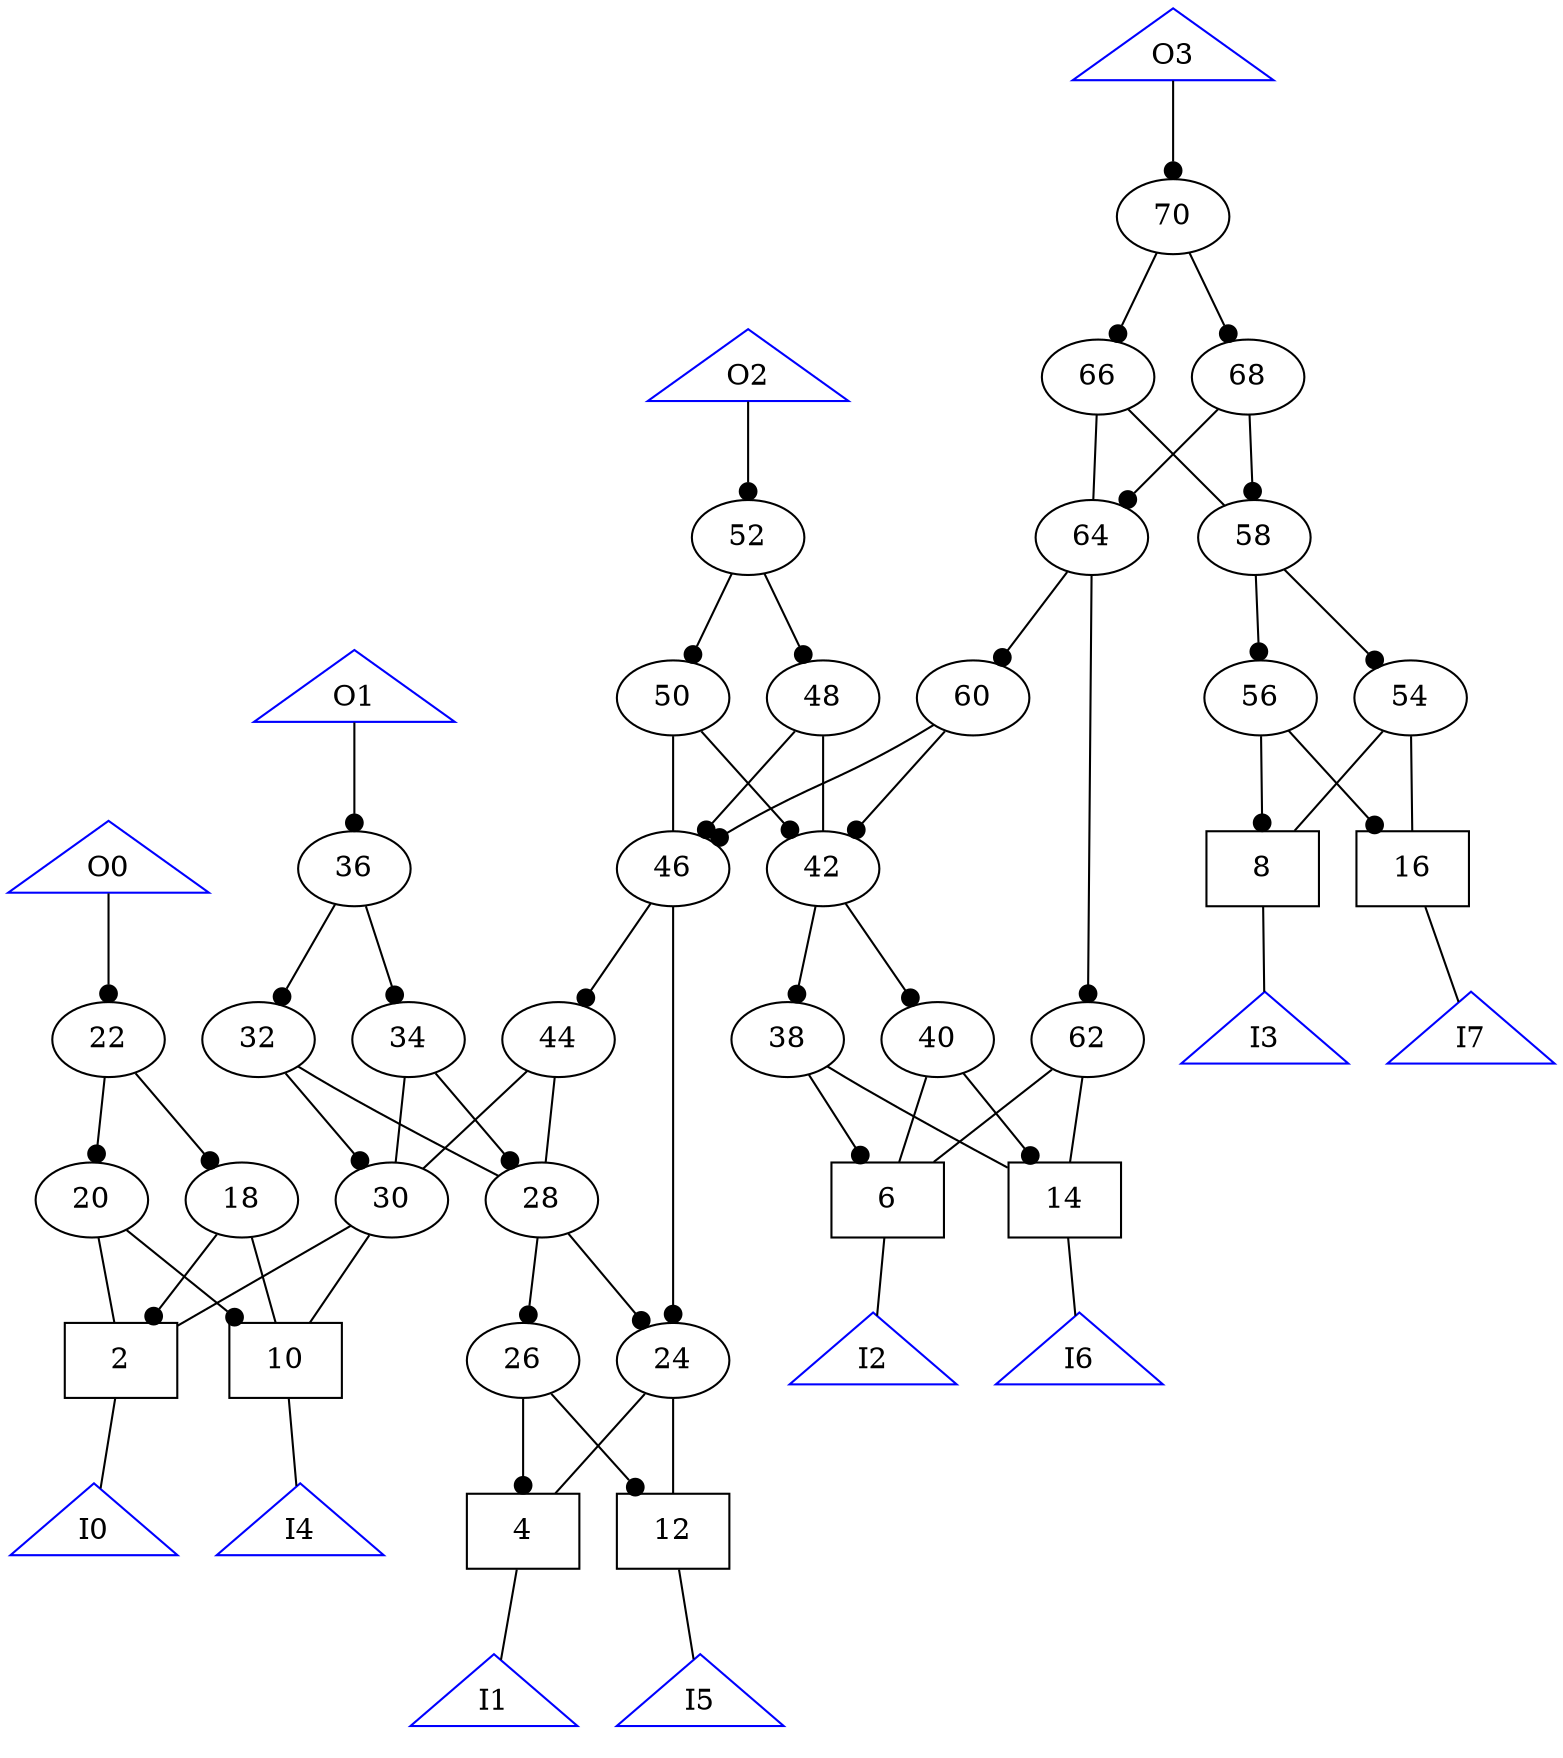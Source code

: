 digraph "add4.aig" {
"2"[shape=box];
I0[shape=triangle,color=blue];
"2"->I0[arrowhead=none];
"4"[shape=box];
I1[shape=triangle,color=blue];
"4"->I1[arrowhead=none];
"6"[shape=box];
I2[shape=triangle,color=blue];
"6"->I2[arrowhead=none];
"8"[shape=box];
I3[shape=triangle,color=blue];
"8"->I3[arrowhead=none];
"10"[shape=box];
I4[shape=triangle,color=blue];
"10"->I4[arrowhead=none];
"12"[shape=box];
I5[shape=triangle,color=blue];
"12"->I5[arrowhead=none];
"14"[shape=box];
I6[shape=triangle,color=blue];
"14"->I6[arrowhead=none];
"16"[shape=box];
I7[shape=triangle,color=blue];
"16"->I7[arrowhead=none];
"18"->"10"[arrowhead=none];
"18"->"2"[arrowhead=dot];
"20"->"10"[arrowhead=dot];
"20"->"2"[arrowhead=none];
"22"->"20"[arrowhead=dot];
"22"->"18"[arrowhead=dot];
"24"->"12"[arrowhead=none];
"24"->"4"[arrowhead=none];
"26"->"12"[arrowhead=dot];
"26"->"4"[arrowhead=dot];
"28"->"26"[arrowhead=dot];
"28"->"24"[arrowhead=dot];
"30"->"10"[arrowhead=none];
"30"->"2"[arrowhead=none];
"32"->"30"[arrowhead=dot];
"32"->"28"[arrowhead=none];
"34"->"30"[arrowhead=none];
"34"->"28"[arrowhead=dot];
"36"->"34"[arrowhead=dot];
"36"->"32"[arrowhead=dot];
"38"->"14"[arrowhead=none];
"38"->"6"[arrowhead=dot];
"40"->"14"[arrowhead=dot];
"40"->"6"[arrowhead=none];
"42"->"40"[arrowhead=dot];
"42"->"38"[arrowhead=dot];
"44"->"30"[arrowhead=none];
"44"->"28"[arrowhead=none];
"46"->"44"[arrowhead=dot];
"46"->"24"[arrowhead=dot];
"48"->"46"[arrowhead=dot];
"48"->"42"[arrowhead=none];
"50"->"46"[arrowhead=none];
"50"->"42"[arrowhead=dot];
"52"->"50"[arrowhead=dot];
"52"->"48"[arrowhead=dot];
"54"->"16"[arrowhead=none];
"54"->"8"[arrowhead=none];
"56"->"16"[arrowhead=dot];
"56"->"8"[arrowhead=dot];
"58"->"56"[arrowhead=dot];
"58"->"54"[arrowhead=dot];
"60"->"46"[arrowhead=dot];
"60"->"42"[arrowhead=dot];
"62"->"14"[arrowhead=none];
"62"->"6"[arrowhead=none];
"64"->"62"[arrowhead=dot];
"64"->"60"[arrowhead=dot];
"66"->"64"[arrowhead=none];
"66"->"58"[arrowhead=none];
"68"->"64"[arrowhead=dot];
"68"->"58"[arrowhead=dot];
"70"->"68"[arrowhead=dot];
"70"->"66"[arrowhead=dot];
O0[shape=triangle,color=blue];
O0 -> "22"[arrowhead=dot];
O1[shape=triangle,color=blue];
O1 -> "36"[arrowhead=dot];
O2[shape=triangle,color=blue];
O2 -> "52"[arrowhead=dot];
O3[shape=triangle,color=blue];
O3 -> "70"[arrowhead=dot];
}
